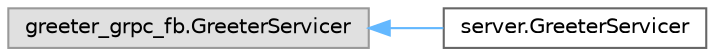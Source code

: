 digraph "Graphical Class Hierarchy"
{
 // LATEX_PDF_SIZE
  bgcolor="transparent";
  edge [fontname=Helvetica,fontsize=10,labelfontname=Helvetica,labelfontsize=10];
  node [fontname=Helvetica,fontsize=10,shape=box,height=0.2,width=0.4];
  rankdir="LR";
  Node0 [id="Node000000",label="greeter_grpc_fb.GreeterServicer",height=0.2,width=0.4,color="grey60", fillcolor="#E0E0E0", style="filled",tooltip=" "];
  Node0 -> Node1 [id="edge224_Node000000_Node000001",dir="back",color="steelblue1",style="solid",tooltip=" "];
  Node1 [id="Node000001",label="server.GreeterServicer",height=0.2,width=0.4,color="grey40", fillcolor="white", style="filled",URL="$classserver_1_1GreeterServicer.html",tooltip=" "];
}
